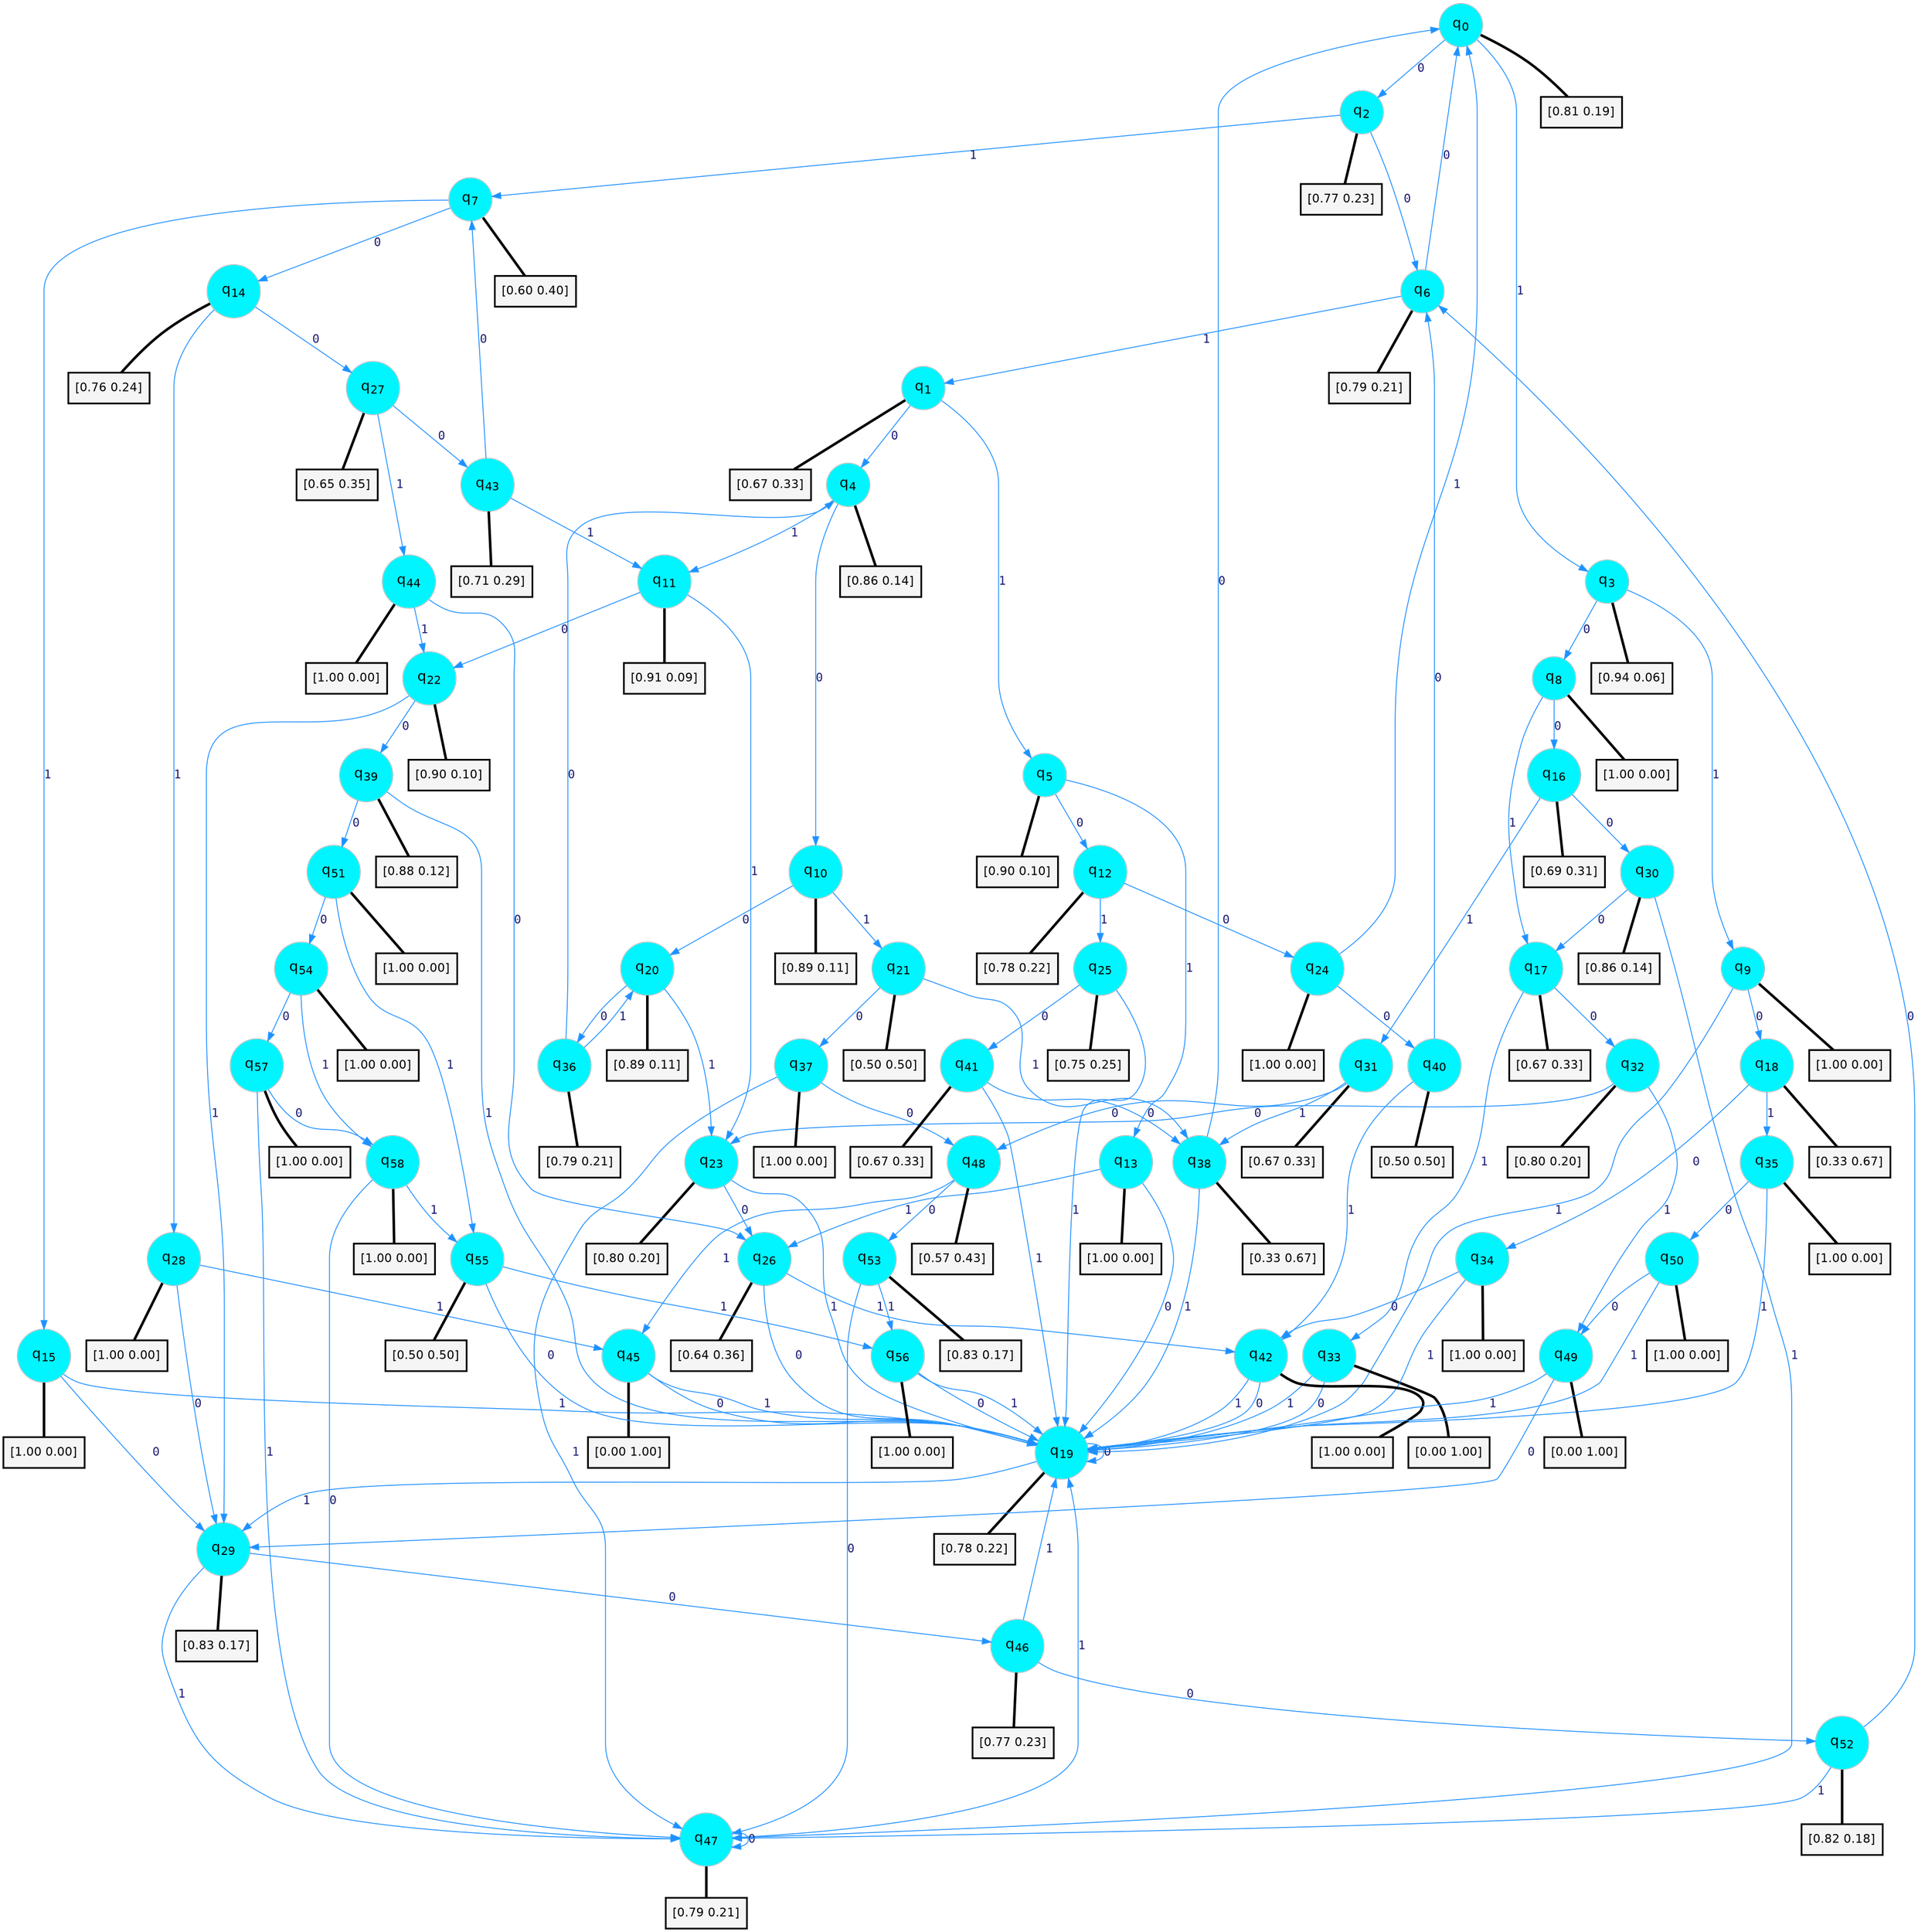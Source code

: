 digraph G {
graph [
bgcolor=transparent, dpi=300, rankdir=TD, size="40,25"];
node [
color=gray, fillcolor=turquoise1, fontcolor=black, fontname=Helvetica, fontsize=16, fontweight=bold, shape=circle, style=filled];
edge [
arrowsize=1, color=dodgerblue1, fontcolor=midnightblue, fontname=courier, fontweight=bold, penwidth=1, style=solid, weight=20];
0[label=<q<SUB>0</SUB>>];
1[label=<q<SUB>1</SUB>>];
2[label=<q<SUB>2</SUB>>];
3[label=<q<SUB>3</SUB>>];
4[label=<q<SUB>4</SUB>>];
5[label=<q<SUB>5</SUB>>];
6[label=<q<SUB>6</SUB>>];
7[label=<q<SUB>7</SUB>>];
8[label=<q<SUB>8</SUB>>];
9[label=<q<SUB>9</SUB>>];
10[label=<q<SUB>10</SUB>>];
11[label=<q<SUB>11</SUB>>];
12[label=<q<SUB>12</SUB>>];
13[label=<q<SUB>13</SUB>>];
14[label=<q<SUB>14</SUB>>];
15[label=<q<SUB>15</SUB>>];
16[label=<q<SUB>16</SUB>>];
17[label=<q<SUB>17</SUB>>];
18[label=<q<SUB>18</SUB>>];
19[label=<q<SUB>19</SUB>>];
20[label=<q<SUB>20</SUB>>];
21[label=<q<SUB>21</SUB>>];
22[label=<q<SUB>22</SUB>>];
23[label=<q<SUB>23</SUB>>];
24[label=<q<SUB>24</SUB>>];
25[label=<q<SUB>25</SUB>>];
26[label=<q<SUB>26</SUB>>];
27[label=<q<SUB>27</SUB>>];
28[label=<q<SUB>28</SUB>>];
29[label=<q<SUB>29</SUB>>];
30[label=<q<SUB>30</SUB>>];
31[label=<q<SUB>31</SUB>>];
32[label=<q<SUB>32</SUB>>];
33[label=<q<SUB>33</SUB>>];
34[label=<q<SUB>34</SUB>>];
35[label=<q<SUB>35</SUB>>];
36[label=<q<SUB>36</SUB>>];
37[label=<q<SUB>37</SUB>>];
38[label=<q<SUB>38</SUB>>];
39[label=<q<SUB>39</SUB>>];
40[label=<q<SUB>40</SUB>>];
41[label=<q<SUB>41</SUB>>];
42[label=<q<SUB>42</SUB>>];
43[label=<q<SUB>43</SUB>>];
44[label=<q<SUB>44</SUB>>];
45[label=<q<SUB>45</SUB>>];
46[label=<q<SUB>46</SUB>>];
47[label=<q<SUB>47</SUB>>];
48[label=<q<SUB>48</SUB>>];
49[label=<q<SUB>49</SUB>>];
50[label=<q<SUB>50</SUB>>];
51[label=<q<SUB>51</SUB>>];
52[label=<q<SUB>52</SUB>>];
53[label=<q<SUB>53</SUB>>];
54[label=<q<SUB>54</SUB>>];
55[label=<q<SUB>55</SUB>>];
56[label=<q<SUB>56</SUB>>];
57[label=<q<SUB>57</SUB>>];
58[label=<q<SUB>58</SUB>>];
59[label="[0.81 0.19]", shape=box,fontcolor=black, fontname=Helvetica, fontsize=14, penwidth=2, fillcolor=whitesmoke,color=black];
60[label="[0.67 0.33]", shape=box,fontcolor=black, fontname=Helvetica, fontsize=14, penwidth=2, fillcolor=whitesmoke,color=black];
61[label="[0.77 0.23]", shape=box,fontcolor=black, fontname=Helvetica, fontsize=14, penwidth=2, fillcolor=whitesmoke,color=black];
62[label="[0.94 0.06]", shape=box,fontcolor=black, fontname=Helvetica, fontsize=14, penwidth=2, fillcolor=whitesmoke,color=black];
63[label="[0.86 0.14]", shape=box,fontcolor=black, fontname=Helvetica, fontsize=14, penwidth=2, fillcolor=whitesmoke,color=black];
64[label="[0.90 0.10]", shape=box,fontcolor=black, fontname=Helvetica, fontsize=14, penwidth=2, fillcolor=whitesmoke,color=black];
65[label="[0.79 0.21]", shape=box,fontcolor=black, fontname=Helvetica, fontsize=14, penwidth=2, fillcolor=whitesmoke,color=black];
66[label="[0.60 0.40]", shape=box,fontcolor=black, fontname=Helvetica, fontsize=14, penwidth=2, fillcolor=whitesmoke,color=black];
67[label="[1.00 0.00]", shape=box,fontcolor=black, fontname=Helvetica, fontsize=14, penwidth=2, fillcolor=whitesmoke,color=black];
68[label="[1.00 0.00]", shape=box,fontcolor=black, fontname=Helvetica, fontsize=14, penwidth=2, fillcolor=whitesmoke,color=black];
69[label="[0.89 0.11]", shape=box,fontcolor=black, fontname=Helvetica, fontsize=14, penwidth=2, fillcolor=whitesmoke,color=black];
70[label="[0.91 0.09]", shape=box,fontcolor=black, fontname=Helvetica, fontsize=14, penwidth=2, fillcolor=whitesmoke,color=black];
71[label="[0.78 0.22]", shape=box,fontcolor=black, fontname=Helvetica, fontsize=14, penwidth=2, fillcolor=whitesmoke,color=black];
72[label="[1.00 0.00]", shape=box,fontcolor=black, fontname=Helvetica, fontsize=14, penwidth=2, fillcolor=whitesmoke,color=black];
73[label="[0.76 0.24]", shape=box,fontcolor=black, fontname=Helvetica, fontsize=14, penwidth=2, fillcolor=whitesmoke,color=black];
74[label="[1.00 0.00]", shape=box,fontcolor=black, fontname=Helvetica, fontsize=14, penwidth=2, fillcolor=whitesmoke,color=black];
75[label="[0.69 0.31]", shape=box,fontcolor=black, fontname=Helvetica, fontsize=14, penwidth=2, fillcolor=whitesmoke,color=black];
76[label="[0.67 0.33]", shape=box,fontcolor=black, fontname=Helvetica, fontsize=14, penwidth=2, fillcolor=whitesmoke,color=black];
77[label="[0.33 0.67]", shape=box,fontcolor=black, fontname=Helvetica, fontsize=14, penwidth=2, fillcolor=whitesmoke,color=black];
78[label="[0.78 0.22]", shape=box,fontcolor=black, fontname=Helvetica, fontsize=14, penwidth=2, fillcolor=whitesmoke,color=black];
79[label="[0.89 0.11]", shape=box,fontcolor=black, fontname=Helvetica, fontsize=14, penwidth=2, fillcolor=whitesmoke,color=black];
80[label="[0.50 0.50]", shape=box,fontcolor=black, fontname=Helvetica, fontsize=14, penwidth=2, fillcolor=whitesmoke,color=black];
81[label="[0.90 0.10]", shape=box,fontcolor=black, fontname=Helvetica, fontsize=14, penwidth=2, fillcolor=whitesmoke,color=black];
82[label="[0.80 0.20]", shape=box,fontcolor=black, fontname=Helvetica, fontsize=14, penwidth=2, fillcolor=whitesmoke,color=black];
83[label="[1.00 0.00]", shape=box,fontcolor=black, fontname=Helvetica, fontsize=14, penwidth=2, fillcolor=whitesmoke,color=black];
84[label="[0.75 0.25]", shape=box,fontcolor=black, fontname=Helvetica, fontsize=14, penwidth=2, fillcolor=whitesmoke,color=black];
85[label="[0.64 0.36]", shape=box,fontcolor=black, fontname=Helvetica, fontsize=14, penwidth=2, fillcolor=whitesmoke,color=black];
86[label="[0.65 0.35]", shape=box,fontcolor=black, fontname=Helvetica, fontsize=14, penwidth=2, fillcolor=whitesmoke,color=black];
87[label="[1.00 0.00]", shape=box,fontcolor=black, fontname=Helvetica, fontsize=14, penwidth=2, fillcolor=whitesmoke,color=black];
88[label="[0.83 0.17]", shape=box,fontcolor=black, fontname=Helvetica, fontsize=14, penwidth=2, fillcolor=whitesmoke,color=black];
89[label="[0.86 0.14]", shape=box,fontcolor=black, fontname=Helvetica, fontsize=14, penwidth=2, fillcolor=whitesmoke,color=black];
90[label="[0.67 0.33]", shape=box,fontcolor=black, fontname=Helvetica, fontsize=14, penwidth=2, fillcolor=whitesmoke,color=black];
91[label="[0.80 0.20]", shape=box,fontcolor=black, fontname=Helvetica, fontsize=14, penwidth=2, fillcolor=whitesmoke,color=black];
92[label="[0.00 1.00]", shape=box,fontcolor=black, fontname=Helvetica, fontsize=14, penwidth=2, fillcolor=whitesmoke,color=black];
93[label="[1.00 0.00]", shape=box,fontcolor=black, fontname=Helvetica, fontsize=14, penwidth=2, fillcolor=whitesmoke,color=black];
94[label="[1.00 0.00]", shape=box,fontcolor=black, fontname=Helvetica, fontsize=14, penwidth=2, fillcolor=whitesmoke,color=black];
95[label="[0.79 0.21]", shape=box,fontcolor=black, fontname=Helvetica, fontsize=14, penwidth=2, fillcolor=whitesmoke,color=black];
96[label="[1.00 0.00]", shape=box,fontcolor=black, fontname=Helvetica, fontsize=14, penwidth=2, fillcolor=whitesmoke,color=black];
97[label="[0.33 0.67]", shape=box,fontcolor=black, fontname=Helvetica, fontsize=14, penwidth=2, fillcolor=whitesmoke,color=black];
98[label="[0.88 0.12]", shape=box,fontcolor=black, fontname=Helvetica, fontsize=14, penwidth=2, fillcolor=whitesmoke,color=black];
99[label="[0.50 0.50]", shape=box,fontcolor=black, fontname=Helvetica, fontsize=14, penwidth=2, fillcolor=whitesmoke,color=black];
100[label="[0.67 0.33]", shape=box,fontcolor=black, fontname=Helvetica, fontsize=14, penwidth=2, fillcolor=whitesmoke,color=black];
101[label="[1.00 0.00]", shape=box,fontcolor=black, fontname=Helvetica, fontsize=14, penwidth=2, fillcolor=whitesmoke,color=black];
102[label="[0.71 0.29]", shape=box,fontcolor=black, fontname=Helvetica, fontsize=14, penwidth=2, fillcolor=whitesmoke,color=black];
103[label="[1.00 0.00]", shape=box,fontcolor=black, fontname=Helvetica, fontsize=14, penwidth=2, fillcolor=whitesmoke,color=black];
104[label="[0.00 1.00]", shape=box,fontcolor=black, fontname=Helvetica, fontsize=14, penwidth=2, fillcolor=whitesmoke,color=black];
105[label="[0.77 0.23]", shape=box,fontcolor=black, fontname=Helvetica, fontsize=14, penwidth=2, fillcolor=whitesmoke,color=black];
106[label="[0.79 0.21]", shape=box,fontcolor=black, fontname=Helvetica, fontsize=14, penwidth=2, fillcolor=whitesmoke,color=black];
107[label="[0.57 0.43]", shape=box,fontcolor=black, fontname=Helvetica, fontsize=14, penwidth=2, fillcolor=whitesmoke,color=black];
108[label="[0.00 1.00]", shape=box,fontcolor=black, fontname=Helvetica, fontsize=14, penwidth=2, fillcolor=whitesmoke,color=black];
109[label="[1.00 0.00]", shape=box,fontcolor=black, fontname=Helvetica, fontsize=14, penwidth=2, fillcolor=whitesmoke,color=black];
110[label="[1.00 0.00]", shape=box,fontcolor=black, fontname=Helvetica, fontsize=14, penwidth=2, fillcolor=whitesmoke,color=black];
111[label="[0.82 0.18]", shape=box,fontcolor=black, fontname=Helvetica, fontsize=14, penwidth=2, fillcolor=whitesmoke,color=black];
112[label="[0.83 0.17]", shape=box,fontcolor=black, fontname=Helvetica, fontsize=14, penwidth=2, fillcolor=whitesmoke,color=black];
113[label="[1.00 0.00]", shape=box,fontcolor=black, fontname=Helvetica, fontsize=14, penwidth=2, fillcolor=whitesmoke,color=black];
114[label="[0.50 0.50]", shape=box,fontcolor=black, fontname=Helvetica, fontsize=14, penwidth=2, fillcolor=whitesmoke,color=black];
115[label="[1.00 0.00]", shape=box,fontcolor=black, fontname=Helvetica, fontsize=14, penwidth=2, fillcolor=whitesmoke,color=black];
116[label="[1.00 0.00]", shape=box,fontcolor=black, fontname=Helvetica, fontsize=14, penwidth=2, fillcolor=whitesmoke,color=black];
117[label="[1.00 0.00]", shape=box,fontcolor=black, fontname=Helvetica, fontsize=14, penwidth=2, fillcolor=whitesmoke,color=black];
0->2 [label=0];
0->3 [label=1];
0->59 [arrowhead=none, penwidth=3,color=black];
1->4 [label=0];
1->5 [label=1];
1->60 [arrowhead=none, penwidth=3,color=black];
2->6 [label=0];
2->7 [label=1];
2->61 [arrowhead=none, penwidth=3,color=black];
3->8 [label=0];
3->9 [label=1];
3->62 [arrowhead=none, penwidth=3,color=black];
4->10 [label=0];
4->11 [label=1];
4->63 [arrowhead=none, penwidth=3,color=black];
5->12 [label=0];
5->13 [label=1];
5->64 [arrowhead=none, penwidth=3,color=black];
6->0 [label=0];
6->1 [label=1];
6->65 [arrowhead=none, penwidth=3,color=black];
7->14 [label=0];
7->15 [label=1];
7->66 [arrowhead=none, penwidth=3,color=black];
8->16 [label=0];
8->17 [label=1];
8->67 [arrowhead=none, penwidth=3,color=black];
9->18 [label=0];
9->19 [label=1];
9->68 [arrowhead=none, penwidth=3,color=black];
10->20 [label=0];
10->21 [label=1];
10->69 [arrowhead=none, penwidth=3,color=black];
11->22 [label=0];
11->23 [label=1];
11->70 [arrowhead=none, penwidth=3,color=black];
12->24 [label=0];
12->25 [label=1];
12->71 [arrowhead=none, penwidth=3,color=black];
13->19 [label=0];
13->26 [label=1];
13->72 [arrowhead=none, penwidth=3,color=black];
14->27 [label=0];
14->28 [label=1];
14->73 [arrowhead=none, penwidth=3,color=black];
15->29 [label=0];
15->19 [label=1];
15->74 [arrowhead=none, penwidth=3,color=black];
16->30 [label=0];
16->31 [label=1];
16->75 [arrowhead=none, penwidth=3,color=black];
17->32 [label=0];
17->33 [label=1];
17->76 [arrowhead=none, penwidth=3,color=black];
18->34 [label=0];
18->35 [label=1];
18->77 [arrowhead=none, penwidth=3,color=black];
19->19 [label=0];
19->29 [label=1];
19->78 [arrowhead=none, penwidth=3,color=black];
20->36 [label=0];
20->23 [label=1];
20->79 [arrowhead=none, penwidth=3,color=black];
21->37 [label=0];
21->38 [label=1];
21->80 [arrowhead=none, penwidth=3,color=black];
22->39 [label=0];
22->29 [label=1];
22->81 [arrowhead=none, penwidth=3,color=black];
23->26 [label=0];
23->19 [label=1];
23->82 [arrowhead=none, penwidth=3,color=black];
24->40 [label=0];
24->0 [label=1];
24->83 [arrowhead=none, penwidth=3,color=black];
25->41 [label=0];
25->19 [label=1];
25->84 [arrowhead=none, penwidth=3,color=black];
26->19 [label=0];
26->42 [label=1];
26->85 [arrowhead=none, penwidth=3,color=black];
27->43 [label=0];
27->44 [label=1];
27->86 [arrowhead=none, penwidth=3,color=black];
28->29 [label=0];
28->45 [label=1];
28->87 [arrowhead=none, penwidth=3,color=black];
29->46 [label=0];
29->47 [label=1];
29->88 [arrowhead=none, penwidth=3,color=black];
30->17 [label=0];
30->47 [label=1];
30->89 [arrowhead=none, penwidth=3,color=black];
31->48 [label=0];
31->38 [label=1];
31->90 [arrowhead=none, penwidth=3,color=black];
32->23 [label=0];
32->49 [label=1];
32->91 [arrowhead=none, penwidth=3,color=black];
33->19 [label=0];
33->19 [label=1];
33->92 [arrowhead=none, penwidth=3,color=black];
34->42 [label=0];
34->19 [label=1];
34->93 [arrowhead=none, penwidth=3,color=black];
35->50 [label=0];
35->19 [label=1];
35->94 [arrowhead=none, penwidth=3,color=black];
36->4 [label=0];
36->20 [label=1];
36->95 [arrowhead=none, penwidth=3,color=black];
37->48 [label=0];
37->47 [label=1];
37->96 [arrowhead=none, penwidth=3,color=black];
38->0 [label=0];
38->19 [label=1];
38->97 [arrowhead=none, penwidth=3,color=black];
39->51 [label=0];
39->19 [label=1];
39->98 [arrowhead=none, penwidth=3,color=black];
40->6 [label=0];
40->42 [label=1];
40->99 [arrowhead=none, penwidth=3,color=black];
41->38 [label=0];
41->19 [label=1];
41->100 [arrowhead=none, penwidth=3,color=black];
42->19 [label=0];
42->19 [label=1];
42->101 [arrowhead=none, penwidth=3,color=black];
43->7 [label=0];
43->11 [label=1];
43->102 [arrowhead=none, penwidth=3,color=black];
44->26 [label=0];
44->22 [label=1];
44->103 [arrowhead=none, penwidth=3,color=black];
45->19 [label=0];
45->19 [label=1];
45->104 [arrowhead=none, penwidth=3,color=black];
46->52 [label=0];
46->19 [label=1];
46->105 [arrowhead=none, penwidth=3,color=black];
47->47 [label=0];
47->19 [label=1];
47->106 [arrowhead=none, penwidth=3,color=black];
48->53 [label=0];
48->45 [label=1];
48->107 [arrowhead=none, penwidth=3,color=black];
49->29 [label=0];
49->19 [label=1];
49->108 [arrowhead=none, penwidth=3,color=black];
50->49 [label=0];
50->19 [label=1];
50->109 [arrowhead=none, penwidth=3,color=black];
51->54 [label=0];
51->55 [label=1];
51->110 [arrowhead=none, penwidth=3,color=black];
52->6 [label=0];
52->47 [label=1];
52->111 [arrowhead=none, penwidth=3,color=black];
53->47 [label=0];
53->56 [label=1];
53->112 [arrowhead=none, penwidth=3,color=black];
54->57 [label=0];
54->58 [label=1];
54->113 [arrowhead=none, penwidth=3,color=black];
55->19 [label=0];
55->56 [label=1];
55->114 [arrowhead=none, penwidth=3,color=black];
56->19 [label=0];
56->19 [label=1];
56->115 [arrowhead=none, penwidth=3,color=black];
57->58 [label=0];
57->47 [label=1];
57->116 [arrowhead=none, penwidth=3,color=black];
58->47 [label=0];
58->55 [label=1];
58->117 [arrowhead=none, penwidth=3,color=black];
}

